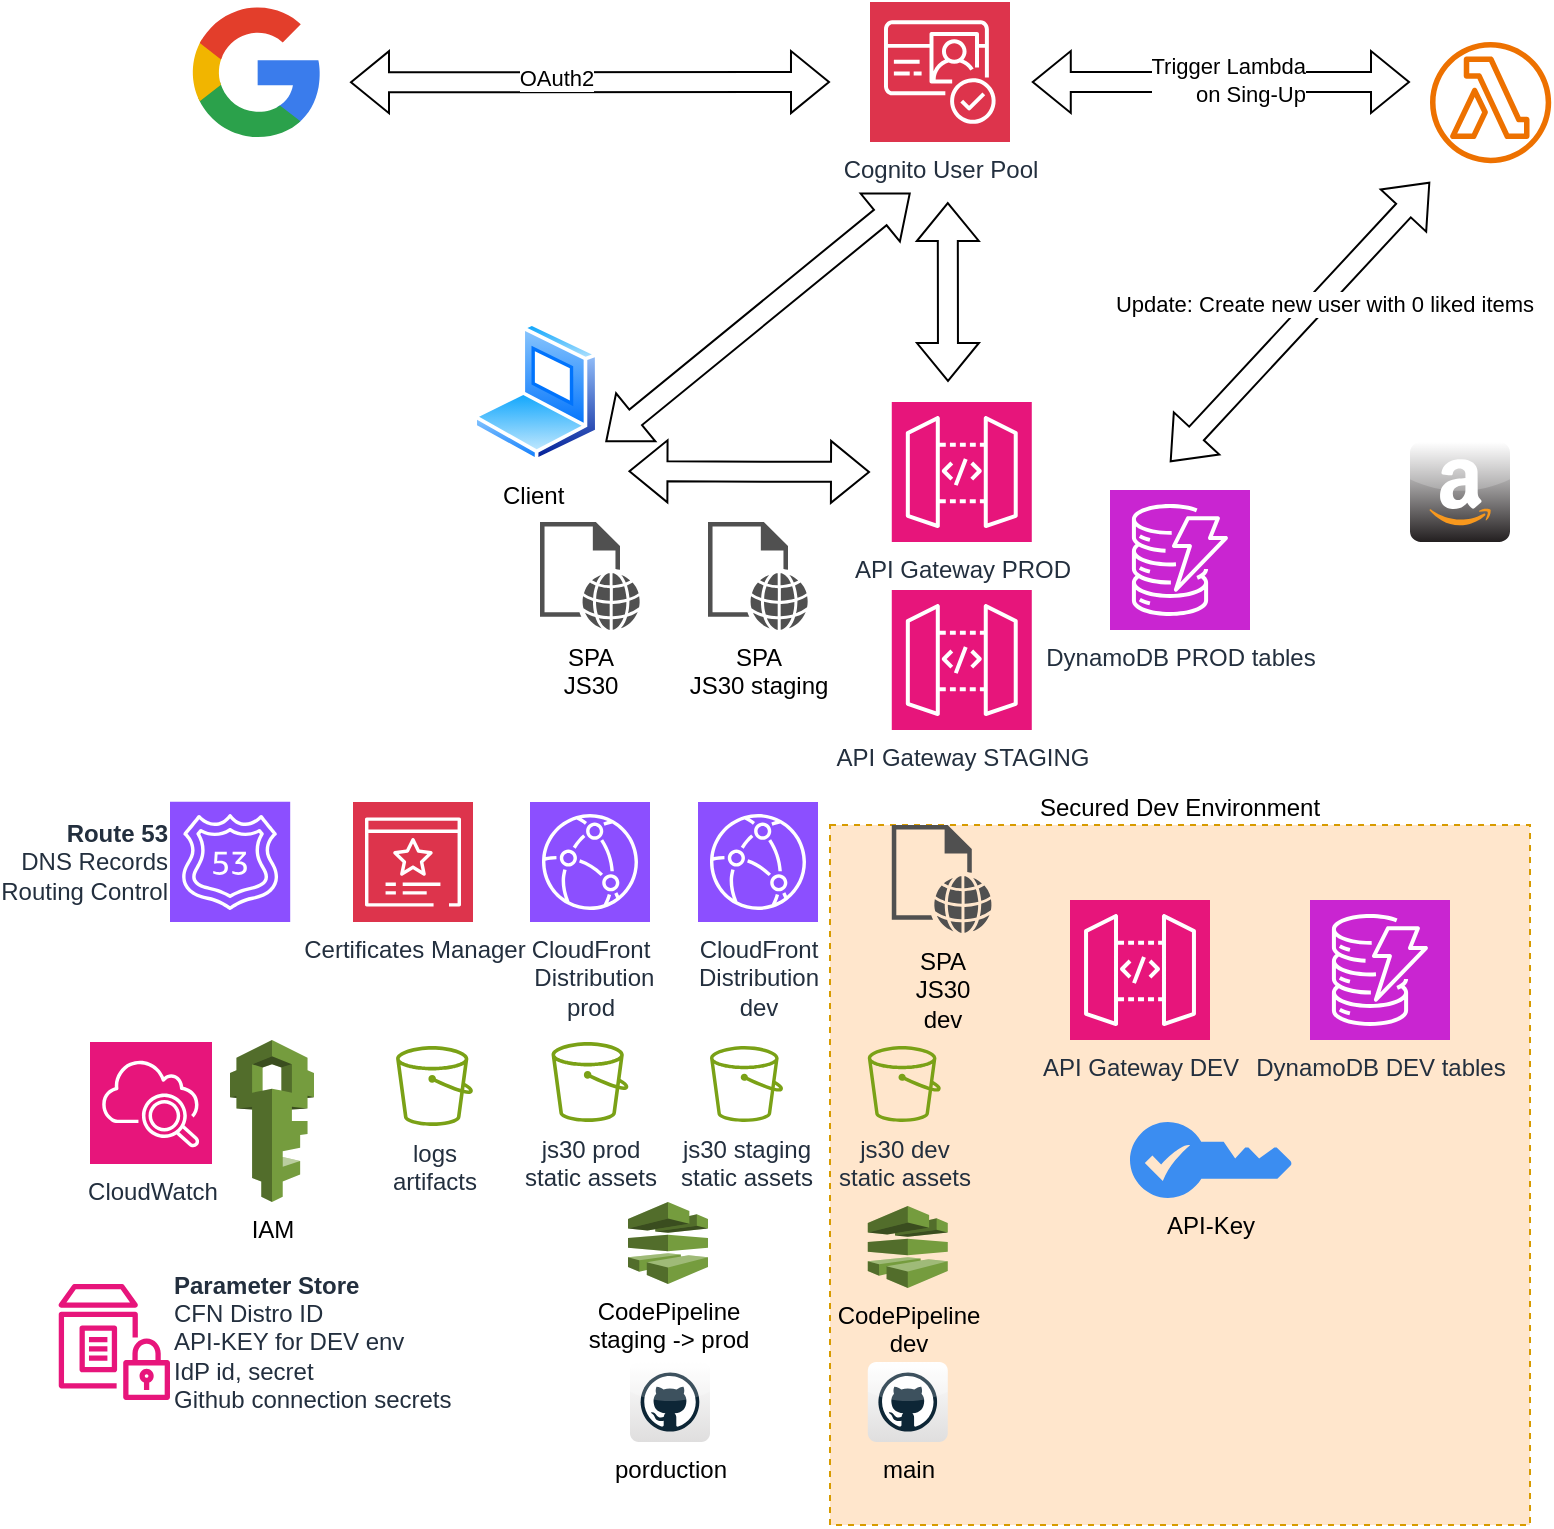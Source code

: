 <mxfile version="22.1.17" type="github">
  <diagram name="Page-1" id="CoyWu5UEtDaa22KxvL--">
    <mxGraphModel dx="1050" dy="548" grid="1" gridSize="10" guides="1" tooltips="1" connect="1" arrows="1" fold="1" page="1" pageScale="1" pageWidth="827" pageHeight="1169" math="0" shadow="0">
      <root>
        <mxCell id="0" />
        <mxCell id="1" parent="0" />
        <mxCell id="ZVegbPVVz9K0_TstjSi1-60" value="Secured Dev Environment" style="whiteSpace=wrap;html=1;aspect=fixed;fillColor=#ffe6cc;strokeColor=#d79b00;dashed=1;labelPosition=center;verticalLabelPosition=top;align=center;verticalAlign=bottom;" parent="1" vertex="1">
          <mxGeometry x="420" y="571.5" width="350" height="350" as="geometry" />
        </mxCell>
        <mxCell id="ZVegbPVVz9K0_TstjSi1-1" value="porduction&lt;br&gt;" style="dashed=0;outlineConnect=0;html=1;align=center;labelPosition=center;verticalLabelPosition=bottom;verticalAlign=top;shape=mxgraph.webicons.github;gradientColor=#DFDEDE" parent="1" vertex="1">
          <mxGeometry x="320" y="840" width="40" height="40" as="geometry" />
        </mxCell>
        <mxCell id="ZVegbPVVz9K0_TstjSi1-3" value="CodePipeline&lt;br&gt;staging -&amp;gt; prod" style="outlineConnect=0;dashed=0;verticalLabelPosition=bottom;verticalAlign=top;align=center;html=1;shape=mxgraph.aws3.codepipeline;fillColor=#759C3E;gradientColor=none;" parent="1" vertex="1">
          <mxGeometry x="319" y="760" width="40" height="41" as="geometry" />
        </mxCell>
        <mxCell id="ZVegbPVVz9K0_TstjSi1-5" value="js30 prod&lt;br&gt;static assets" style="sketch=0;outlineConnect=0;fontColor=#232F3E;gradientColor=none;fillColor=#7AA116;strokeColor=none;dashed=0;verticalLabelPosition=bottom;verticalAlign=top;align=center;html=1;fontSize=12;fontStyle=0;aspect=fixed;pointerEvents=1;shape=mxgraph.aws4.bucket;" parent="1" vertex="1">
          <mxGeometry x="280.77" y="680" width="38.46" height="40" as="geometry" />
        </mxCell>
        <mxCell id="ZVegbPVVz9K0_TstjSi1-7" value="js30 staging&lt;br&gt;static assets" style="sketch=0;outlineConnect=0;fontColor=#232F3E;gradientColor=none;fillColor=#7AA116;strokeColor=none;dashed=0;verticalLabelPosition=bottom;verticalAlign=top;align=center;html=1;fontSize=12;fontStyle=0;aspect=fixed;pointerEvents=1;shape=mxgraph.aws4.bucket;" parent="1" vertex="1">
          <mxGeometry x="360" y="682" width="36.54" height="38" as="geometry" />
        </mxCell>
        <mxCell id="ZVegbPVVz9K0_TstjSi1-10" value="&lt;b&gt;Parameter Store&lt;/b&gt;&lt;br&gt;CFN Distro ID&lt;br&gt;API-KEY for DEV env&lt;br&gt;IdP id, secret&lt;br&gt;Github connection secrets" style="sketch=0;outlineConnect=0;fontColor=#232F3E;gradientColor=none;fillColor=#E7157B;strokeColor=none;dashed=0;verticalLabelPosition=middle;verticalAlign=middle;align=left;html=1;fontSize=12;fontStyle=0;aspect=fixed;pointerEvents=1;shape=mxgraph.aws4.parameter_store;labelPosition=right;" parent="1" vertex="1">
          <mxGeometry x="34.23" y="801" width="55.77" height="58" as="geometry" />
        </mxCell>
        <mxCell id="ZVegbPVVz9K0_TstjSi1-12" value="CloudFront&lt;br&gt;&amp;nbsp;Distribution &lt;br&gt;prod" style="sketch=0;points=[[0,0,0],[0.25,0,0],[0.5,0,0],[0.75,0,0],[1,0,0],[0,1,0],[0.25,1,0],[0.5,1,0],[0.75,1,0],[1,1,0],[0,0.25,0],[0,0.5,0],[0,0.75,0],[1,0.25,0],[1,0.5,0],[1,0.75,0]];outlineConnect=0;fontColor=#232F3E;fillColor=#8C4FFF;strokeColor=#ffffff;dashed=0;verticalLabelPosition=bottom;verticalAlign=top;align=center;html=1;fontSize=12;fontStyle=0;aspect=fixed;shape=mxgraph.aws4.resourceIcon;resIcon=mxgraph.aws4.cloudfront;" parent="1" vertex="1">
          <mxGeometry x="270" y="560" width="60" height="60" as="geometry" />
        </mxCell>
        <mxCell id="ZVegbPVVz9K0_TstjSi1-13" value="CloudFront&lt;br&gt;Distribution &lt;br&gt;dev" style="sketch=0;points=[[0,0,0],[0.25,0,0],[0.5,0,0],[0.75,0,0],[1,0,0],[0,1,0],[0.25,1,0],[0.5,1,0],[0.75,1,0],[1,1,0],[0,0.25,0],[0,0.5,0],[0,0.75,0],[1,0.25,0],[1,0.5,0],[1,0.75,0]];outlineConnect=0;fontColor=#232F3E;fillColor=#8C4FFF;strokeColor=#ffffff;dashed=0;verticalLabelPosition=bottom;verticalAlign=top;align=center;html=1;fontSize=12;fontStyle=0;aspect=fixed;shape=mxgraph.aws4.resourceIcon;resIcon=mxgraph.aws4.cloudfront;" parent="1" vertex="1">
          <mxGeometry x="354" y="560" width="60" height="60" as="geometry" />
        </mxCell>
        <mxCell id="ZVegbPVVz9K0_TstjSi1-14" value="API Gateway PROD" style="sketch=0;points=[[0,0,0],[0.25,0,0],[0.5,0,0],[0.75,0,0],[1,0,0],[0,1,0],[0.25,1,0],[0.5,1,0],[0.75,1,0],[1,1,0],[0,0.25,0],[0,0.5,0],[0,0.75,0],[1,0.25,0],[1,0.5,0],[1,0.75,0]];outlineConnect=0;fontColor=#232F3E;fillColor=#E7157B;strokeColor=#ffffff;dashed=0;verticalLabelPosition=bottom;verticalAlign=top;align=center;html=1;fontSize=12;fontStyle=0;aspect=fixed;shape=mxgraph.aws4.resourceIcon;resIcon=mxgraph.aws4.api_gateway;" parent="1" vertex="1">
          <mxGeometry x="450.89" y="360" width="70" height="70" as="geometry" />
        </mxCell>
        <mxCell id="ZVegbPVVz9K0_TstjSi1-15" value="DynamoDB PROD tables" style="sketch=0;points=[[0,0,0],[0.25,0,0],[0.5,0,0],[0.75,0,0],[1,0,0],[0,1,0],[0.25,1,0],[0.5,1,0],[0.75,1,0],[1,1,0],[0,0.25,0],[0,0.5,0],[0,0.75,0],[1,0.25,0],[1,0.5,0],[1,0.75,0]];outlineConnect=0;fontColor=#232F3E;fillColor=#C925D1;strokeColor=#ffffff;dashed=0;verticalLabelPosition=bottom;verticalAlign=top;align=center;html=1;fontSize=12;fontStyle=0;aspect=fixed;shape=mxgraph.aws4.resourceIcon;resIcon=mxgraph.aws4.dynamodb;" parent="1" vertex="1">
          <mxGeometry x="560" y="404" width="70" height="70" as="geometry" />
        </mxCell>
        <mxCell id="ZVegbPVVz9K0_TstjSi1-17" value="API Gateway STAGING" style="sketch=0;points=[[0,0,0],[0.25,0,0],[0.5,0,0],[0.75,0,0],[1,0,0],[0,1,0],[0.25,1,0],[0.5,1,0],[0.75,1,0],[1,1,0],[0,0.25,0],[0,0.5,0],[0,0.75,0],[1,0.25,0],[1,0.5,0],[1,0.75,0]];outlineConnect=0;fontColor=#232F3E;fillColor=#E7157B;strokeColor=#ffffff;dashed=0;verticalLabelPosition=bottom;verticalAlign=top;align=center;html=1;fontSize=12;fontStyle=0;aspect=fixed;shape=mxgraph.aws4.resourceIcon;resIcon=mxgraph.aws4.api_gateway;" parent="1" vertex="1">
          <mxGeometry x="450.89" y="454" width="70" height="70" as="geometry" />
        </mxCell>
        <mxCell id="ZVegbPVVz9K0_TstjSi1-18" value="IAM" style="outlineConnect=0;dashed=0;verticalLabelPosition=bottom;verticalAlign=top;align=center;html=1;shape=mxgraph.aws3.iam;fillColor=#759C3E;gradientColor=none;" parent="1" vertex="1">
          <mxGeometry x="120" y="679" width="42" height="81" as="geometry" />
        </mxCell>
        <mxCell id="ZVegbPVVz9K0_TstjSi1-19" value="Certificates Manager&lt;br&gt;" style="sketch=0;points=[[0,0,0],[0.25,0,0],[0.5,0,0],[0.75,0,0],[1,0,0],[0,1,0],[0.25,1,0],[0.5,1,0],[0.75,1,0],[1,1,0],[0,0.25,0],[0,0.5,0],[0,0.75,0],[1,0.25,0],[1,0.5,0],[1,0.75,0]];outlineConnect=0;fontColor=#232F3E;fillColor=#DD344C;strokeColor=#ffffff;dashed=0;verticalLabelPosition=bottom;verticalAlign=top;align=center;html=1;fontSize=12;fontStyle=0;aspect=fixed;shape=mxgraph.aws4.resourceIcon;resIcon=mxgraph.aws4.certificate_manager_3;" parent="1" vertex="1">
          <mxGeometry x="181.5" y="560" width="60" height="60" as="geometry" />
        </mxCell>
        <mxCell id="ZVegbPVVz9K0_TstjSi1-20" value="&lt;b&gt;Route 53&lt;/b&gt;&lt;br&gt;DNS Records&lt;br&gt;Routing Control" style="sketch=0;points=[[0,0,0],[0.25,0,0],[0.5,0,0],[0.75,0,0],[1,0,0],[0,1,0],[0.25,1,0],[0.5,1,0],[0.75,1,0],[1,1,0],[0,0.25,0],[0,0.5,0],[0,0.75,0],[1,0.25,0],[1,0.5,0],[1,0.75,0]];outlineConnect=0;fontColor=#232F3E;fillColor=#8C4FFF;strokeColor=#ffffff;dashed=0;verticalLabelPosition=middle;verticalAlign=middle;align=right;html=1;fontSize=12;fontStyle=0;aspect=fixed;shape=mxgraph.aws4.resourceIcon;resIcon=mxgraph.aws4.route_53;labelPosition=left;" parent="1" vertex="1">
          <mxGeometry x="90" y="559.9" width="60.1" height="60.1" as="geometry" />
        </mxCell>
        <mxCell id="ZVegbPVVz9K0_TstjSi1-21" value="Cognito User Pool" style="sketch=0;points=[[0,0,0],[0.25,0,0],[0.5,0,0],[0.75,0,0],[1,0,0],[0,1,0],[0.25,1,0],[0.5,1,0],[0.75,1,0],[1,1,0],[0,0.25,0],[0,0.5,0],[0,0.75,0],[1,0.25,0],[1,0.5,0],[1,0.75,0]];outlineConnect=0;fontColor=#232F3E;fillColor=#DD344C;strokeColor=#ffffff;dashed=0;verticalLabelPosition=bottom;verticalAlign=top;align=center;html=1;fontSize=12;fontStyle=0;aspect=fixed;shape=mxgraph.aws4.resourceIcon;resIcon=mxgraph.aws4.cognito;" parent="1" vertex="1">
          <mxGeometry x="440" y="160" width="70" height="70" as="geometry" />
        </mxCell>
        <mxCell id="ZVegbPVVz9K0_TstjSi1-22" value="Client&amp;nbsp;" style="image;aspect=fixed;perimeter=ellipsePerimeter;html=1;align=center;shadow=0;dashed=0;spacingTop=3;image=img/lib/active_directory/laptop_client.svg;" parent="1" vertex="1">
          <mxGeometry x="241.5" y="320" width="63" height="70" as="geometry" />
        </mxCell>
        <mxCell id="ZVegbPVVz9K0_TstjSi1-25" value="" style="dashed=0;outlineConnect=0;html=1;align=center;labelPosition=center;verticalLabelPosition=bottom;verticalAlign=top;shape=mxgraph.webicons.amazon_2;gradientColor=#231F20" parent="1" vertex="1">
          <mxGeometry x="710" y="380" width="50" height="50" as="geometry" />
        </mxCell>
        <mxCell id="ZVegbPVVz9K0_TstjSi1-26" value="" style="dashed=0;outlineConnect=0;html=1;align=center;labelPosition=center;verticalLabelPosition=bottom;verticalAlign=top;shape=mxgraph.weblogos.google" parent="1" vertex="1">
          <mxGeometry x="100" y="160" width="65.2" height="69.4" as="geometry" />
        </mxCell>
        <mxCell id="ZVegbPVVz9K0_TstjSi1-29" value="" style="shape=image;html=1;verticalAlign=top;verticalLabelPosition=bottom;labelBackgroundColor=#ffffff;imageAspect=0;aspect=fixed;image=https://cdn3.iconfinder.com/data/icons/2018-social-media-logotypes/1000/2018_social_media_popular_app_logo_facebook-128.png" parent="1" vertex="1">
          <mxGeometry x="20" y="159.4" width="70" height="70" as="geometry" />
        </mxCell>
        <mxCell id="ZVegbPVVz9K0_TstjSi1-30" value="SPA&lt;br&gt;JS30&lt;br&gt;" style="sketch=0;pointerEvents=1;shadow=0;dashed=0;html=1;strokeColor=none;fillColor=#505050;labelPosition=center;verticalLabelPosition=bottom;verticalAlign=top;outlineConnect=0;align=center;shape=mxgraph.office.concepts.web_page;" parent="1" vertex="1">
          <mxGeometry x="275" y="420" width="50" height="54" as="geometry" />
        </mxCell>
        <mxCell id="ZVegbPVVz9K0_TstjSi1-31" value="logs&lt;br&gt;artifacts&lt;br&gt;" style="sketch=0;outlineConnect=0;fontColor=#232F3E;gradientColor=none;fillColor=#7AA116;strokeColor=none;dashed=0;verticalLabelPosition=bottom;verticalAlign=top;align=center;html=1;fontSize=12;fontStyle=0;aspect=fixed;pointerEvents=1;shape=mxgraph.aws4.bucket;" parent="1" vertex="1">
          <mxGeometry x="203.04" y="682" width="38.46" height="40" as="geometry" />
        </mxCell>
        <mxCell id="ZVegbPVVz9K0_TstjSi1-32" value="CloudWatch" style="sketch=0;points=[[0,0,0],[0.25,0,0],[0.5,0,0],[0.75,0,0],[1,0,0],[0,1,0],[0.25,1,0],[0.5,1,0],[0.75,1,0],[1,1,0],[0,0.25,0],[0,0.5,0],[0,0.75,0],[1,0.25,0],[1,0.5,0],[1,0.75,0]];points=[[0,0,0],[0.25,0,0],[0.5,0,0],[0.75,0,0],[1,0,0],[0,1,0],[0.25,1,0],[0.5,1,0],[0.75,1,0],[1,1,0],[0,0.25,0],[0,0.5,0],[0,0.75,0],[1,0.25,0],[1,0.5,0],[1,0.75,0]];outlineConnect=0;fontColor=#232F3E;fillColor=#E7157B;strokeColor=#ffffff;dashed=0;verticalLabelPosition=bottom;verticalAlign=top;align=center;html=1;fontSize=12;fontStyle=0;aspect=fixed;shape=mxgraph.aws4.resourceIcon;resIcon=mxgraph.aws4.cloudwatch_2;" parent="1" vertex="1">
          <mxGeometry x="50" y="680" width="61" height="61" as="geometry" />
        </mxCell>
        <mxCell id="ZVegbPVVz9K0_TstjSi1-36" value="" style="shape=flexArrow;endArrow=classic;startArrow=classic;html=1;rounded=0;" parent="1" edge="1">
          <mxGeometry width="100" height="100" relative="1" as="geometry">
            <mxPoint x="180" y="200.1" as="sourcePoint" />
            <mxPoint x="420" y="200" as="targetPoint" />
          </mxGeometry>
        </mxCell>
        <mxCell id="ZVegbPVVz9K0_TstjSi1-48" value="OAuth2" style="edgeLabel;html=1;align=center;verticalAlign=middle;resizable=0;points=[];" parent="ZVegbPVVz9K0_TstjSi1-36" vertex="1" connectable="0">
          <mxGeometry x="-0.142" y="2" relative="1" as="geometry">
            <mxPoint as="offset" />
          </mxGeometry>
        </mxCell>
        <mxCell id="ZVegbPVVz9K0_TstjSi1-37" value="" style="shape=flexArrow;endArrow=classic;startArrow=classic;html=1;rounded=0;" parent="1" edge="1">
          <mxGeometry width="100" height="100" relative="1" as="geometry">
            <mxPoint x="307.75" y="379.997" as="sourcePoint" />
            <mxPoint x="460.25" y="255.42" as="targetPoint" />
          </mxGeometry>
        </mxCell>
        <mxCell id="ZVegbPVVz9K0_TstjSi1-38" value="" style="shape=flexArrow;endArrow=classic;startArrow=classic;html=1;rounded=0;" parent="1" edge="1">
          <mxGeometry width="100" height="100" relative="1" as="geometry">
            <mxPoint x="319.23" y="394.6" as="sourcePoint" />
            <mxPoint x="440" y="395" as="targetPoint" />
          </mxGeometry>
        </mxCell>
        <mxCell id="ZVegbPVVz9K0_TstjSi1-39" value="" style="shape=flexArrow;endArrow=classic;startArrow=classic;html=1;rounded=0;" parent="1" edge="1">
          <mxGeometry width="100" height="100" relative="1" as="geometry">
            <mxPoint x="479" y="350" as="sourcePoint" />
            <mxPoint x="478.888" y="260.0" as="targetPoint" />
          </mxGeometry>
        </mxCell>
        <mxCell id="ZVegbPVVz9K0_TstjSi1-41" value="SPA&lt;br&gt;JS30 staging" style="sketch=0;pointerEvents=1;shadow=0;dashed=0;html=1;strokeColor=none;fillColor=#505050;labelPosition=center;verticalLabelPosition=bottom;verticalAlign=top;outlineConnect=0;align=center;shape=mxgraph.office.concepts.web_page;" parent="1" vertex="1">
          <mxGeometry x="359" y="420" width="50" height="54" as="geometry" />
        </mxCell>
        <mxCell id="ZVegbPVVz9K0_TstjSi1-49" value="API Gateway DEV&lt;br&gt;" style="sketch=0;points=[[0,0,0],[0.25,0,0],[0.5,0,0],[0.75,0,0],[1,0,0],[0,1,0],[0.25,1,0],[0.5,1,0],[0.75,1,0],[1,1,0],[0,0.25,0],[0,0.5,0],[0,0.75,0],[1,0.25,0],[1,0.5,0],[1,0.75,0]];outlineConnect=0;fontColor=#232F3E;fillColor=#E7157B;strokeColor=#ffffff;dashed=0;verticalLabelPosition=bottom;verticalAlign=top;align=center;html=1;fontSize=12;fontStyle=0;aspect=fixed;shape=mxgraph.aws4.resourceIcon;resIcon=mxgraph.aws4.api_gateway;" parent="1" vertex="1">
          <mxGeometry x="540" y="609" width="70" height="70" as="geometry" />
        </mxCell>
        <mxCell id="ZVegbPVVz9K0_TstjSi1-50" value="main" style="dashed=0;outlineConnect=0;html=1;align=center;labelPosition=center;verticalLabelPosition=bottom;verticalAlign=top;shape=mxgraph.webicons.github;gradientColor=#DFDEDE" parent="1" vertex="1">
          <mxGeometry x="438.89" y="840" width="40" height="40" as="geometry" />
        </mxCell>
        <mxCell id="ZVegbPVVz9K0_TstjSi1-52" value="CodePipeline&lt;br&gt;dev" style="outlineConnect=0;dashed=0;verticalLabelPosition=bottom;verticalAlign=top;align=center;html=1;shape=mxgraph.aws3.codepipeline;fillColor=#759C3E;gradientColor=none;" parent="1" vertex="1">
          <mxGeometry x="438.89" y="762" width="40" height="41" as="geometry" />
        </mxCell>
        <mxCell id="ZVegbPVVz9K0_TstjSi1-55" value="js30 dev&lt;br&gt;static assets&lt;br&gt;" style="sketch=0;outlineConnect=0;fontColor=#232F3E;gradientColor=none;fillColor=#7AA116;strokeColor=none;dashed=0;verticalLabelPosition=bottom;verticalAlign=top;align=center;html=1;fontSize=12;fontStyle=0;aspect=fixed;pointerEvents=1;shape=mxgraph.aws4.bucket;" parent="1" vertex="1">
          <mxGeometry x="438.89" y="682" width="36.54" height="38" as="geometry" />
        </mxCell>
        <mxCell id="ZVegbPVVz9K0_TstjSi1-58" value="DynamoDB DEV tables&lt;br&gt;" style="sketch=0;points=[[0,0,0],[0.25,0,0],[0.5,0,0],[0.75,0,0],[1,0,0],[0,1,0],[0.25,1,0],[0.5,1,0],[0.75,1,0],[1,1,0],[0,0.25,0],[0,0.5,0],[0,0.75,0],[1,0.25,0],[1,0.5,0],[1,0.75,0]];outlineConnect=0;fontColor=#232F3E;fillColor=#C925D1;strokeColor=#ffffff;dashed=0;verticalLabelPosition=bottom;verticalAlign=top;align=center;html=1;fontSize=12;fontStyle=0;aspect=fixed;shape=mxgraph.aws4.resourceIcon;resIcon=mxgraph.aws4.dynamodb;" parent="1" vertex="1">
          <mxGeometry x="660" y="609" width="70" height="70" as="geometry" />
        </mxCell>
        <mxCell id="ZVegbPVVz9K0_TstjSi1-59" value="API-Key" style="sketch=0;html=1;aspect=fixed;strokeColor=none;shadow=0;fillColor=#3B8DF1;verticalAlign=top;labelPosition=center;verticalLabelPosition=bottom;shape=mxgraph.gcp2.key" parent="1" vertex="1">
          <mxGeometry x="570" y="720" width="80.85" height="38" as="geometry" />
        </mxCell>
        <mxCell id="ZVegbPVVz9K0_TstjSi1-63" value="SPA&lt;br&gt;JS30 &lt;br&gt;dev" style="sketch=0;pointerEvents=1;shadow=0;dashed=0;html=1;strokeColor=none;fillColor=#505050;labelPosition=center;verticalLabelPosition=bottom;verticalAlign=top;outlineConnect=0;align=center;shape=mxgraph.office.concepts.web_page;" parent="1" vertex="1">
          <mxGeometry x="450.89" y="571.5" width="50" height="54" as="geometry" />
        </mxCell>
        <mxCell id="1amoN_Q-qGCqCxVH6lQs-3" value="" style="sketch=0;outlineConnect=0;fontColor=#232F3E;gradientColor=none;fillColor=#ED7100;strokeColor=none;dashed=0;verticalLabelPosition=bottom;verticalAlign=top;align=center;html=1;fontSize=12;fontStyle=0;aspect=fixed;pointerEvents=1;shape=mxgraph.aws4.lambda_function;" vertex="1" parent="1">
          <mxGeometry x="720" y="180" width="60.6" height="60.6" as="geometry" />
        </mxCell>
        <mxCell id="1amoN_Q-qGCqCxVH6lQs-4" value="" style="shape=flexArrow;endArrow=classic;startArrow=classic;html=1;rounded=0;" edge="1" parent="1">
          <mxGeometry width="100" height="100" relative="1" as="geometry">
            <mxPoint x="520.89" y="200.0" as="sourcePoint" />
            <mxPoint x="710" y="200" as="targetPoint" />
          </mxGeometry>
        </mxCell>
        <mxCell id="1amoN_Q-qGCqCxVH6lQs-6" value="Trigger Lambda &lt;br&gt;on Sing-Up" style="edgeLabel;html=1;align=right;verticalAlign=middle;resizable=0;points=[];labelPosition=left;verticalLabelPosition=middle;" vertex="1" connectable="0" parent="1amoN_Q-qGCqCxVH6lQs-4">
          <mxGeometry x="0.456" y="1" relative="1" as="geometry">
            <mxPoint as="offset" />
          </mxGeometry>
        </mxCell>
        <mxCell id="1amoN_Q-qGCqCxVH6lQs-10" value="" style="shape=flexArrow;endArrow=classic;startArrow=classic;html=1;rounded=0;" edge="1" parent="1">
          <mxGeometry width="100" height="100" relative="1" as="geometry">
            <mxPoint x="590" y="389.997" as="sourcePoint" />
            <mxPoint x="720" y="250" as="targetPoint" />
          </mxGeometry>
        </mxCell>
        <mxCell id="1amoN_Q-qGCqCxVH6lQs-11" value="Update: Create new user with 0 liked items" style="edgeLabel;html=1;align=center;verticalAlign=middle;resizable=0;points=[];" vertex="1" connectable="0" parent="1amoN_Q-qGCqCxVH6lQs-10">
          <mxGeometry x="0.155" y="-2" relative="1" as="geometry">
            <mxPoint as="offset" />
          </mxGeometry>
        </mxCell>
      </root>
    </mxGraphModel>
  </diagram>
</mxfile>
